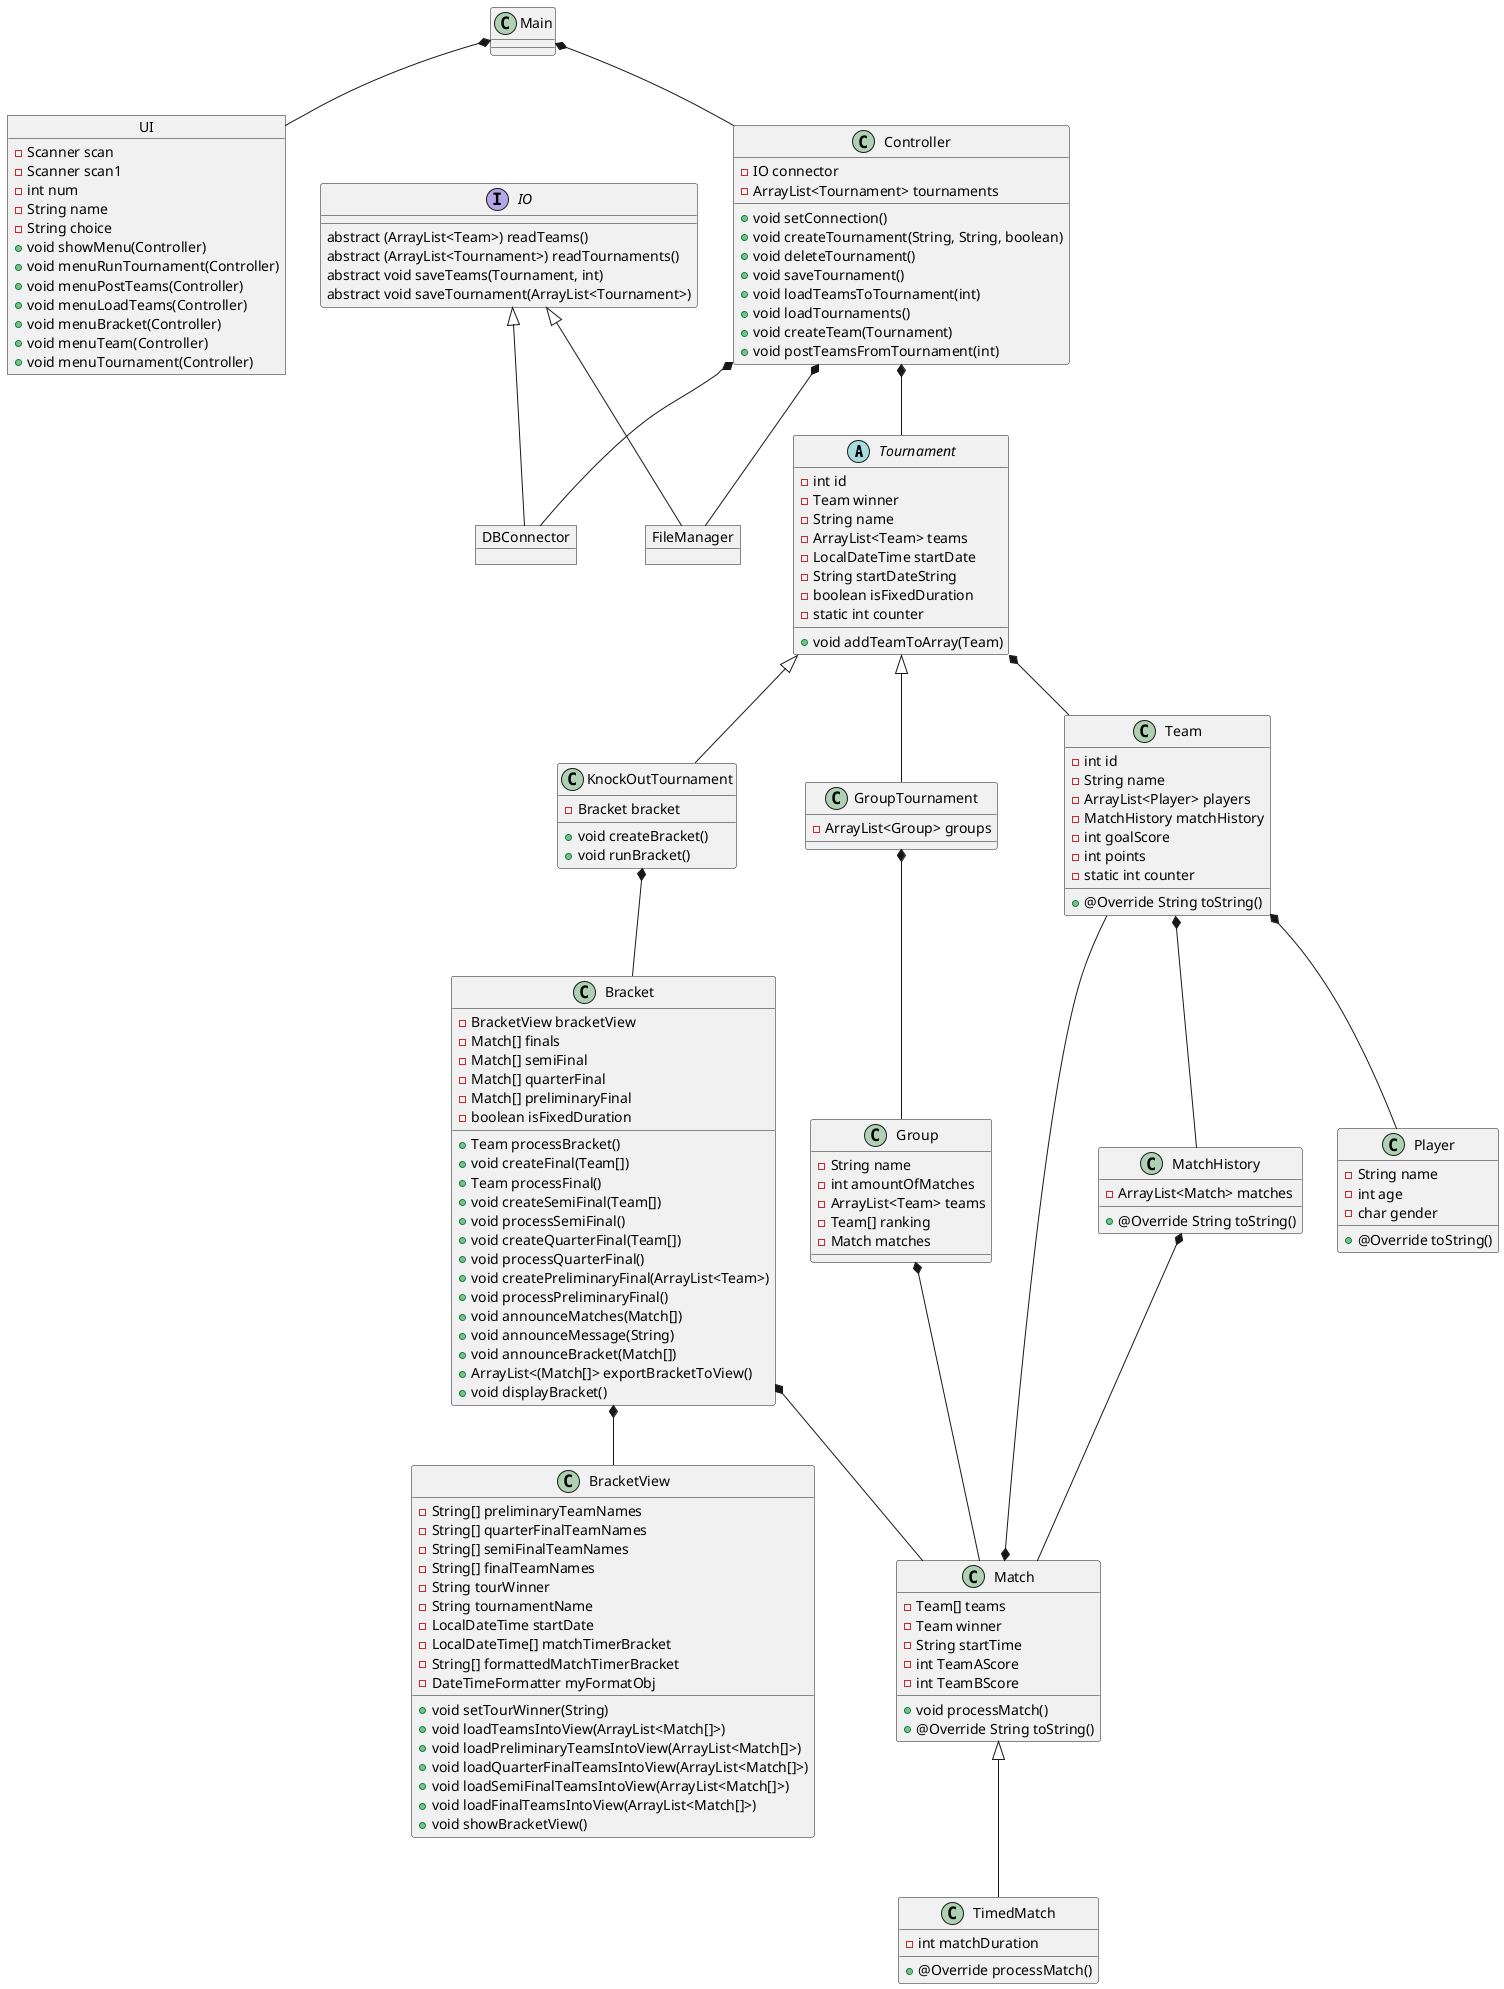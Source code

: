 @startuml
abstract Tournament
object UI
object FileManager
object DBConnector
interface IO
Main *-- Controller
Main *-- UI
Controller *-- Tournament
Tournament *-- Team
KnockOutTournament *-- Bracket
Bracket *-- Match
Group *-- Match
Team *-- MatchHistory
Match *-- Team
Team *-- Player
MatchHistory *-- Match
GroupTournament *-- Group
Bracket *-- BracketView
Tournament <|-- KnockOutTournament
Tournament <|-- GroupTournament
Match <|-- TimedMatch
IO <|-- FileManager
IO <|-- DBConnector
Controller *-- FileManager
Controller *-- DBConnector

IO : abstract (ArrayList<Team>) readTeams()
IO : abstract (ArrayList<Tournament>) readTournaments()
IO : abstract void saveTeams(Tournament, int)
IO : abstract void saveTournament(ArrayList<Tournament>)

UI : - Scanner scan
UI : - Scanner scan1
UI : - int num
UI : - String name
UI : - String choice
UI : + void showMenu(Controller)
UI : + void menuRunTournament(Controller)
UI : + void menuPostTeams(Controller)
UI : + void menuLoadTeams(Controller)
UI : + void menuBracket(Controller)
UI : + void menuTeam(Controller)
UI : + void menuTournament(Controller)

Controller : - IO connector
Controller : - ArrayList<Tournament> tournaments
Controller : + void setConnection()
Controller : + void createTournament(String, String, boolean)
Controller : + void deleteTournament()
Controller : + void saveTournament()
Controller : + void loadTeamsToTournament(int)
Controller : + void loadTournaments()
Controller : + void createTeam(Tournament)
Controller : + void postTeamsFromTournament(int)

Tournament : - int id
Tournament : - Team winner
Tournament : - String name
Tournament : - ArrayList<Team> teams
Tournament : - LocalDateTime startDate
Tournament : - String startDateString
Tournament : - boolean isFixedDuration
Tournament : - static int counter
Tournament : + void addTeamToArray(Team)

KnockOutTournament : - Bracket bracket
KnockOutTournament : + void createBracket()
KnockOutTournament : + void runBracket()

GroupTournament : - ArrayList<Group> groups

Group : - String name
Group : - int amountOfMatches
Group : - ArrayList<Team> teams
Group : - Team[] ranking
Group : - Match matches

Bracket : - BracketView bracketView
Bracket : - Match[] finals
Bracket : - Match[] semiFinal
Bracket : - Match[] quarterFinal
Bracket : - Match[] preliminaryFinal
Bracket : - boolean isFixedDuration
Bracket : + Team processBracket()
Bracket : + void createFinal(Team[])
Bracket : + Team processFinal()
Bracket : + void createSemiFinal(Team[])
Bracket : + void processSemiFinal()
Bracket : + void createQuarterFinal(Team[])
Bracket : + void processQuarterFinal()
Bracket : + void createPreliminaryFinal(ArrayList<Team>)
Bracket : + void processPreliminaryFinal()
Bracket : + void announceMatches(Match[])
Bracket : + void announceMessage(String)
Bracket : + void announceBracket(Match[])
Bracket : + ArrayList<(Match[]> exportBracketToView()
Bracket : + void displayBracket()

BracketView : - String[] preliminaryTeamNames
BracketView : - String[] quarterFinalTeamNames
BracketView : - String[] semiFinalTeamNames
BracketView : - String[] finalTeamNames
BracketView : - String tourWinner
BracketView : - String tournamentName
BracketView : - LocalDateTime startDate
BracketView : - LocalDateTime[] matchTimerBracket
BracketView : - String[] formattedMatchTimerBracket
BracketView : - DateTimeFormatter myFormatObj
BracketView : + void setTourWinner(String)
BracketView : + void loadTeamsIntoView(ArrayList<Match[]>)
BracketView : + void loadPreliminaryTeamsIntoView(ArrayList<Match[]>)
BracketView : + void loadQuarterFinalTeamsIntoView(ArrayList<Match[]>)
BracketView : + void loadSemiFinalTeamsIntoView(ArrayList<Match[]>)
BracketView : + void loadFinalTeamsIntoView(ArrayList<Match[]>)
BracketView : + void showBracketView()

MatchHistory : - ArrayList<Match> matches
MatchHistory : + @Override String toString()

Match : - Team[] teams
Match : - Team winner
Match : - String startTime
Match : - int TeamAScore
Match : - int TeamBScore
Match : + void processMatch()
Match : + @Override String toString()

TimedMatch : - int matchDuration
TimedMatch : + @Override processMatch()

Team : - int id
Team : - String name
Team : - ArrayList<Player> players
Team : - MatchHistory matchHistory
Team : - int goalScore
Team : - int points
Team : - static int counter
Team : + @Override String toString()

Player : - String name
Player : - int age
Player : - char gender
Player : + @Override toString()
@enduml